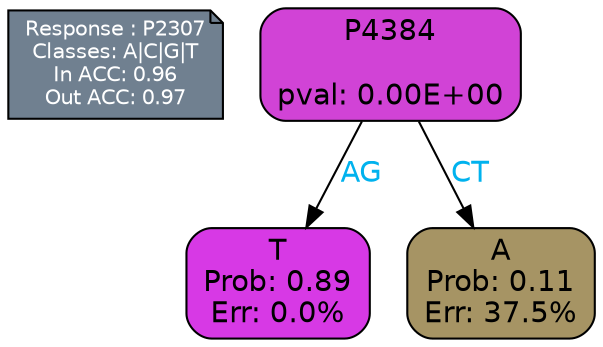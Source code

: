 digraph Tree {
node [shape=box, style="filled, rounded", color="black", fontname=helvetica] ;
graph [ranksep=equally, splines=polylines, bgcolor=transparent, dpi=600] ;
edge [fontname=helvetica] ;
LEGEND [label="Response : P2307
Classes: A|C|G|T
In ACC: 0.96
Out ACC: 0.97
",shape=note,align=left,style=filled,fillcolor="slategray",fontcolor="white",fontsize=10];1 [label="P4384

pval: 0.00E+00", fillcolor="#d143d6"] ;
2 [label="T
Prob: 0.89
Err: 0.0%", fillcolor="#d739e5"] ;
3 [label="A
Prob: 0.11
Err: 37.5%", fillcolor="#a69464"] ;
1 -> 2 [label="AG",fontcolor=deepskyblue2] ;
1 -> 3 [label="CT",fontcolor=deepskyblue2] ;
{rank = same; 2;3;}{rank = same; LEGEND;1;}}